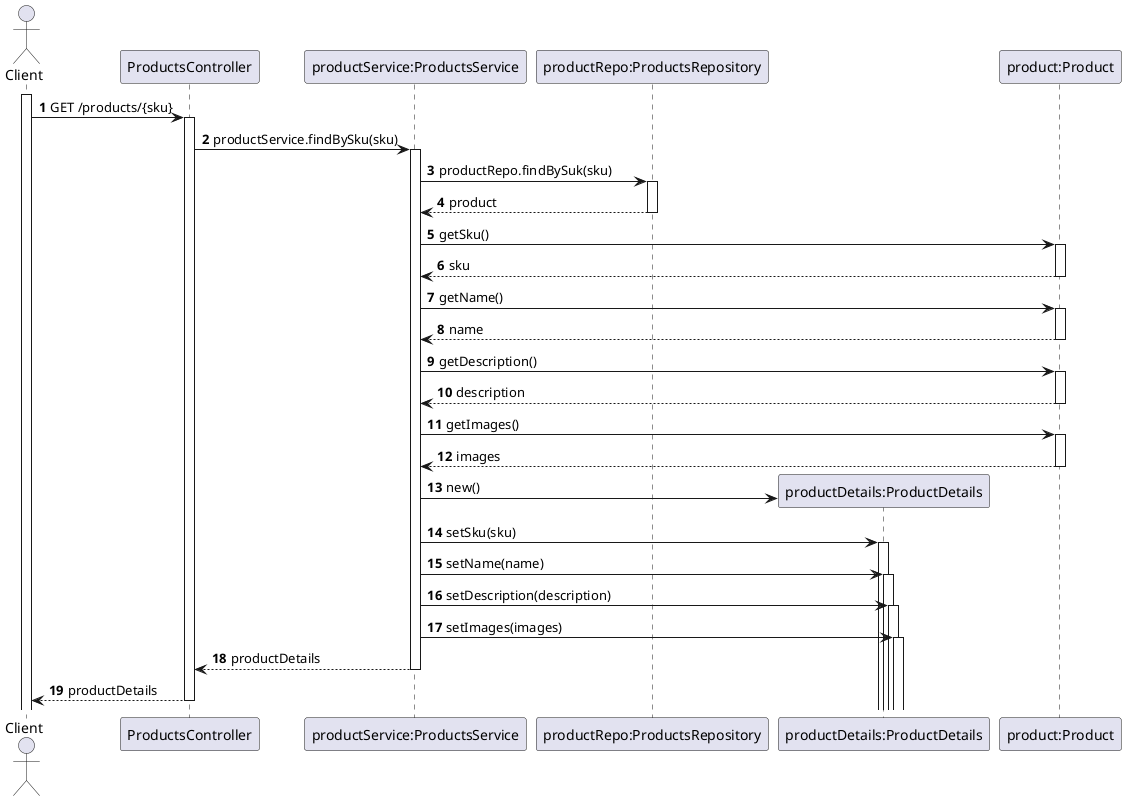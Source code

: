 @startuml
'https://plantuml.com/sequence-diagram


autoactivate on
autonumber

actor "Client" as client
participant "ProductsController" as controller
participant "productService:ProductsService" as service
participant "productRepo:ProductsRepository" as repository
participant "productDetails:ProductDetails" as details
participant "product:Product" as product

activate client

client -> controller: GET /products/{sku}
controller -> service : productService.findBySku(sku)
service -> repository: productRepo.findBySuk(sku)
repository --> service: product
service -> product: getSku()
product --> service: sku
service -> product: getName()
product --> service: name
service -> product: getDescription()
product --> service: description
service -> product: getImages()
product --> service: images
service -> details**: new()
service -> details: setSku(sku)
service -> details: setName(name)
service -> details: setDescription(description)
service -> details: setImages(images)
service --> controller: productDetails
controller --> client: productDetails


@enduml

